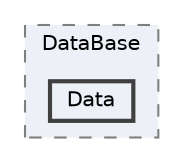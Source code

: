 digraph "008_Stage/DataBase/Data"
{
 // LATEX_PDF_SIZE
  bgcolor="transparent";
  edge [fontname=Helvetica,fontsize=10,labelfontname=Helvetica,labelfontsize=10];
  node [fontname=Helvetica,fontsize=10,shape=box,height=0.2,width=0.4];
  compound=true
  subgraph clusterdir_768e61895c1c4a6bb099e86c464db04c {
    graph [ bgcolor="#edf0f7", pencolor="grey50", label="DataBase", fontname=Helvetica,fontsize=10 style="filled,dashed", URL="dir_768e61895c1c4a6bb099e86c464db04c.html",tooltip=""]
  dir_807e10a2b17da41f7e6f0cec2337f6ea [label="Data", fillcolor="#edf0f7", color="grey25", style="filled,bold", URL="dir_807e10a2b17da41f7e6f0cec2337f6ea.html",tooltip=""];
  }
}
